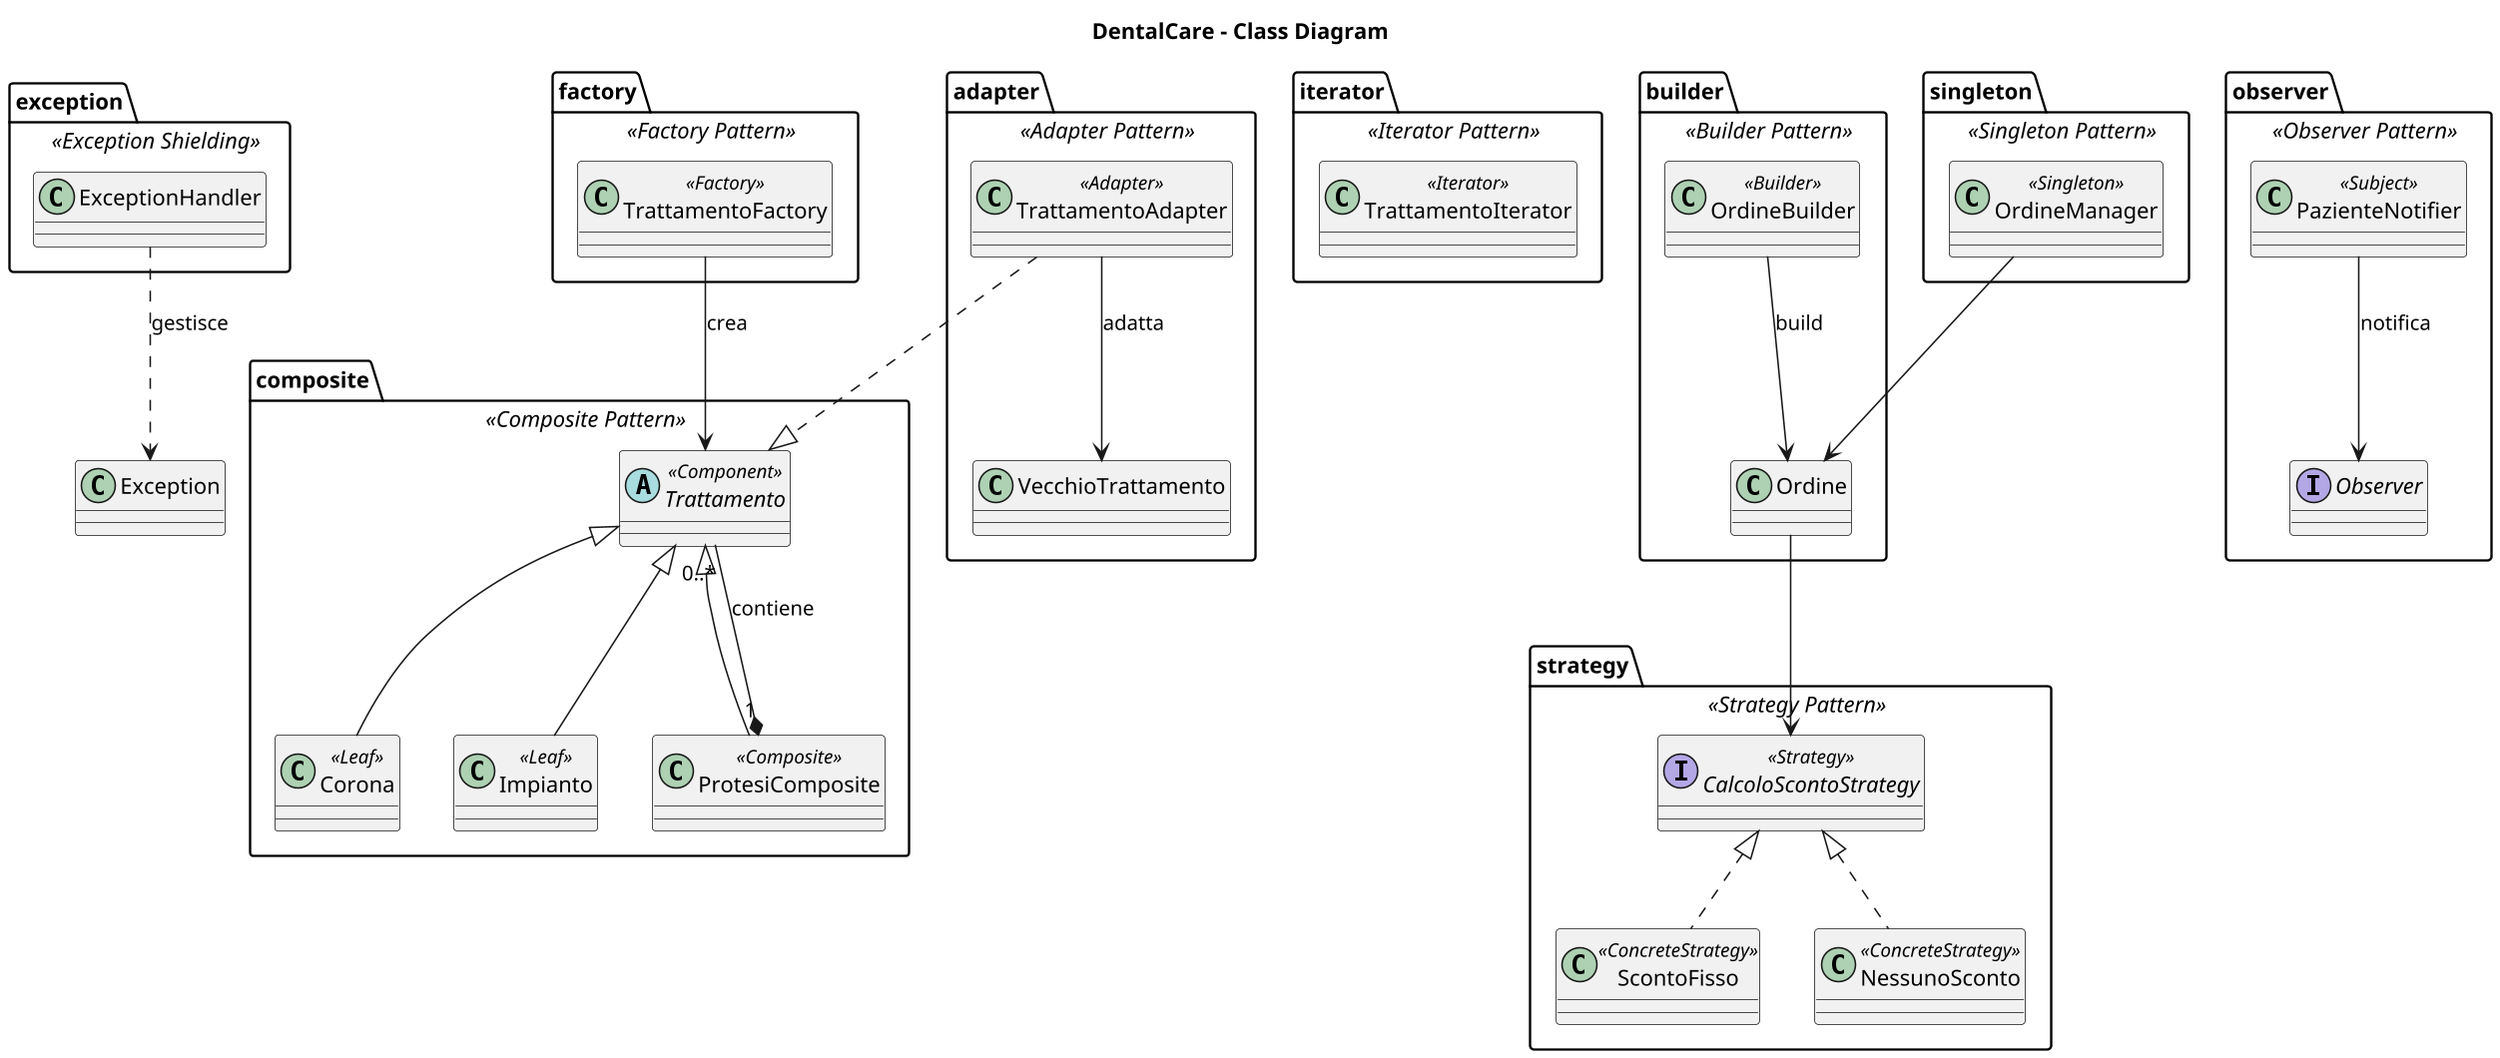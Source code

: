 @startuml
skinparam classAttributeIconSize 0
skinparam dpi 150

title DentalCare – Class Diagram

package composite <<Composite Pattern>> {
  abstract class Trattamento <<Component>>
  class Corona <<Leaf>>
  class Impianto <<Leaf>>
  class ProtesiComposite <<Composite>>
}

package factory <<Factory Pattern>> {
  class TrattamentoFactory <<Factory>>
}

package iterator <<Iterator Pattern>> {
  class TrattamentoIterator <<Iterator>>
}

package builder <<Builder Pattern>> {
  class OrdineBuilder <<Builder>>
  class Ordine
}

package strategy <<Strategy Pattern>> {
  interface CalcoloScontoStrategy <<Strategy>>
  class ScontoFisso <<ConcreteStrategy>>
  class NessunoSconto <<ConcreteStrategy>>
}

package observer <<Observer Pattern>> {
  interface Observer
  class PazienteNotifier <<Subject>>
}

package singleton <<Singleton Pattern>> {
  class OrdineManager <<Singleton>>
}

package adapter <<Adapter Pattern>> {
  class VecchioTrattamento
  class TrattamentoAdapter <<Adapter>>
}

package exception <<Exception Shielding>> {
  class ExceptionHandler
}

Trattamento <|-- Corona
Trattamento <|-- Impianto
Trattamento <|-- ProtesiComposite
ProtesiComposite "1" *-- "0..*" Trattamento : contiene

TrattamentoFactory --> Trattamento : crea

OrdineBuilder --> Ordine : build
Ordine --> CalcoloScontoStrategy
CalcoloScontoStrategy <|.. ScontoFisso
CalcoloScontoStrategy <|.. NessunoSconto

PazienteNotifier --> Observer : notifica
TrattamentoAdapter --> VecchioTrattamento : adatta
TrattamentoAdapter ..|> Trattamento

OrdineManager --> Ordine
ExceptionHandler ..> Exception : gestisce

@enduml
